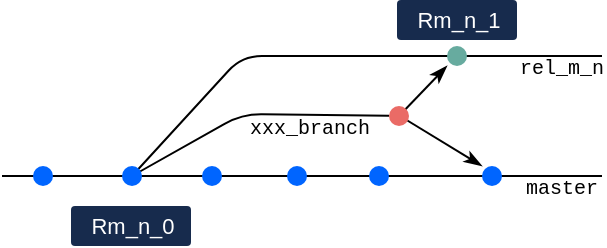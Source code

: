<mxfile version="12.9.13" type="device"><diagram id="C2fSY1v2SiZeoUbDoYyL" name="Page-1"><mxGraphModel dx="1086" dy="700" grid="1" gridSize="10" guides="1" tooltips="1" connect="1" arrows="1" fold="1" page="1" pageScale="1" pageWidth="1169" pageHeight="827" math="0" shadow="0"><root><mxCell id="0"/><mxCell id="1" parent="0"/><mxCell id="7ddgOAnEEKqChQ5uvAo7-34" value="" style="endArrow=none;html=1;targetPerimeterSpacing=0;endFill=0;entryX=1;entryY=0.25;entryDx=0;entryDy=0;" parent="1" target="7ddgOAnEEKqChQ5uvAo7-21" edge="1"><mxGeometry width="50" height="50" relative="1" as="geometry"><mxPoint x="40" y="158" as="sourcePoint"/><mxPoint x="360" y="173" as="targetPoint"/></mxGeometry></mxCell><mxCell id="7ddgOAnEEKqChQ5uvAo7-30" value="" style="endArrow=none;html=1;fontSize=10;entryX=1;entryY=0.25;entryDx=0;entryDy=0;" parent="1" target="7ddgOAnEEKqChQ5uvAo7-22" edge="1"><mxGeometry width="50" height="50" relative="1" as="geometry"><mxPoint x="105" y="158" as="sourcePoint"/><mxPoint x="263" y="98" as="targetPoint"/><Array as="points"><mxPoint x="160" y="98"/></Array></mxGeometry></mxCell><mxCell id="7ddgOAnEEKqChQ5uvAo7-29" value="&lt;font face=&quot;Courier New&quot; style=&quot;font-size: 10px&quot;&gt;xxx_branch&lt;/font&gt;" style="text;html=1;strokeColor=none;fillColor=none;align=center;verticalAlign=middle;whiteSpace=wrap;rounded=0;" parent="1" vertex="1"><mxGeometry x="173.5" y="123" width="40" height="20" as="geometry"/></mxCell><mxCell id="7ddgOAnEEKqChQ5uvAo7-6" value="" style="shape=ellipse;fillColor=#0065FF;strokeColor=none;html=1" parent="1" vertex="1"><mxGeometry x="182.5" y="153" width="10" height="10" as="geometry"/></mxCell><mxCell id="7ddgOAnEEKqChQ5uvAo7-5" value="" style="shape=ellipse;fillColor=#0065FF;strokeColor=none;html=1" parent="1" vertex="1"><mxGeometry x="140" y="153" width="10" height="10" as="geometry"/></mxCell><mxCell id="7ddgOAnEEKqChQ5uvAo7-4" value="" style="shape=ellipse;fillColor=#67AB9F;strokeColor=none;html=1" parent="1" vertex="1"><mxGeometry x="262.5" y="93" width="10" height="10" as="geometry"/></mxCell><mxCell id="7ddgOAnEEKqChQ5uvAo7-18" value="" style="shape=ellipse;fillColor=#0065FF;strokeColor=none;html=1" parent="1" vertex="1"><mxGeometry x="55.5" y="153" width="10" height="10" as="geometry"/></mxCell><mxCell id="7ddgOAnEEKqChQ5uvAo7-21" value="&lt;font face=&quot;Courier New&quot; style=&quot;font-size: 10px&quot;&gt;master&lt;/font&gt;" style="text;html=1;strokeColor=none;fillColor=none;align=center;verticalAlign=middle;whiteSpace=wrap;rounded=0;" parent="1" vertex="1"><mxGeometry x="300" y="153" width="40" height="20" as="geometry"/></mxCell><mxCell id="7ddgOAnEEKqChQ5uvAo7-22" value="&lt;font face=&quot;Courier New&quot; style=&quot;font-size: 10px&quot;&gt;rel_m_n&lt;/font&gt;" style="text;html=1;strokeColor=none;fillColor=none;align=center;verticalAlign=middle;whiteSpace=wrap;rounded=0;" parent="1" vertex="1"><mxGeometry x="300" y="93" width="40" height="20" as="geometry"/></mxCell><mxCell id="7ddgOAnEEKqChQ5uvAo7-24" value="Rm_n_0" style="rounded=1;arcSize=10;fillColor=#172B4D;strokeColor=none;html=1;fontSize=10;align=center;fontColor=#ffffff;fontStyle=0;fontSize=11" parent="1" vertex="1"><mxGeometry x="74.5" y="173" width="60" height="20" as="geometry"/></mxCell><mxCell id="7ddgOAnEEKqChQ5uvAo7-13" value="" style="shape=ellipse;fillColor=#0065FF;strokeColor=none;html=1" parent="1" vertex="1"><mxGeometry x="223.5" y="153" width="10" height="10" as="geometry"/></mxCell><mxCell id="7ddgOAnEEKqChQ5uvAo7-28" value="" style="endArrow=none;html=1;fontSize=10;" parent="1" target="7ddgOAnEEKqChQ5uvAo7-8" edge="1"><mxGeometry width="50" height="50" relative="1" as="geometry"><mxPoint x="105" y="158" as="sourcePoint"/><mxPoint x="155" y="108" as="targetPoint"/><Array as="points"><mxPoint x="160" y="127"/></Array></mxGeometry></mxCell><mxCell id="7ddgOAnEEKqChQ5uvAo7-2" value="" style="shape=ellipse;fillColor=#0065FF;strokeColor=none;html=1" parent="1" vertex="1"><mxGeometry x="100" y="153" width="10" height="10" as="geometry"/></mxCell><mxCell id="7ddgOAnEEKqChQ5uvAo7-7" value="" style="shape=ellipse;fillColor=#0065FF;strokeColor=none;html=1" parent="1" vertex="1"><mxGeometry x="280" y="153" width="10" height="10" as="geometry"/></mxCell><mxCell id="7ddgOAnEEKqChQ5uvAo7-35" value="" style="endArrow=classicThin;html=1;fontSize=10;exitX=1;exitY=0.5;exitDx=0;exitDy=0;entryX=0;entryY=1;entryDx=0;entryDy=0;endFill=1;" parent="1" target="7ddgOAnEEKqChQ5uvAo7-4" edge="1"><mxGeometry width="50" height="50" relative="1" as="geometry"><mxPoint x="238.5" y="128" as="sourcePoint"/><mxPoint x="330" y="138" as="targetPoint"/></mxGeometry></mxCell><mxCell id="7ddgOAnEEKqChQ5uvAo7-36" value="" style="endArrow=classicThin;html=1;fontSize=10;entryX=0;entryY=0;entryDx=0;entryDy=0;endFill=1;" parent="1" target="7ddgOAnEEKqChQ5uvAo7-7" edge="1"><mxGeometry width="50" height="50" relative="1" as="geometry"><mxPoint x="239" y="128" as="sourcePoint"/><mxPoint x="271.5" y="108" as="targetPoint"/></mxGeometry></mxCell><mxCell id="7ddgOAnEEKqChQ5uvAo7-8" value="" style="shape=ellipse;fillColor=#EA6B66;strokeColor=none;html=1;direction=south;" parent="1" vertex="1"><mxGeometry x="233.5" y="123" width="10" height="10" as="geometry"/></mxCell><mxCell id="7ddgOAnEEKqChQ5uvAo7-37" value="Rm_n_1" style="rounded=1;arcSize=10;fillColor=#172B4D;strokeColor=none;html=1;fontSize=10;align=center;fontColor=#ffffff;fontStyle=0;fontSize=11" parent="1" vertex="1"><mxGeometry x="237.5" y="70" width="60" height="20" as="geometry"/></mxCell></root></mxGraphModel></diagram></mxfile>